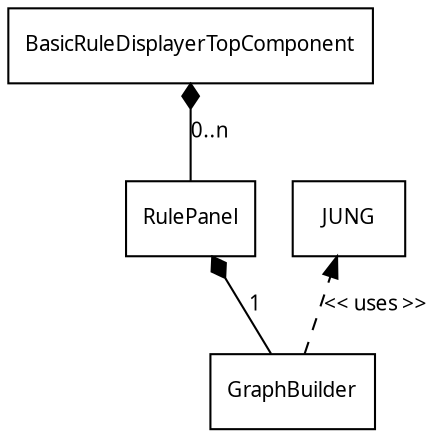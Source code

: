 digraph interfaces_nodes {
	rankdir = BT;
	node [shape = rectangle, fontname = "TeXGyrePagella-Regular", fontsize = 10];
	edge [fontname = "TeXGyrePagella-Regular", fontsize = 10];

	BasicRuleDisplayerTopComponent;
	RulePanel;
	GraphBuilder;
	JUNG;

	GraphBuilder -> RulePanel [label = "1" arrowhead = diamond];
	RulePanel -> BasicRuleDisplayerTopComponent [label = "0..n" arrowhead = diamond];
	GraphBuilder -> JUNG [label = "<< uses >>" style = dashed];

}
